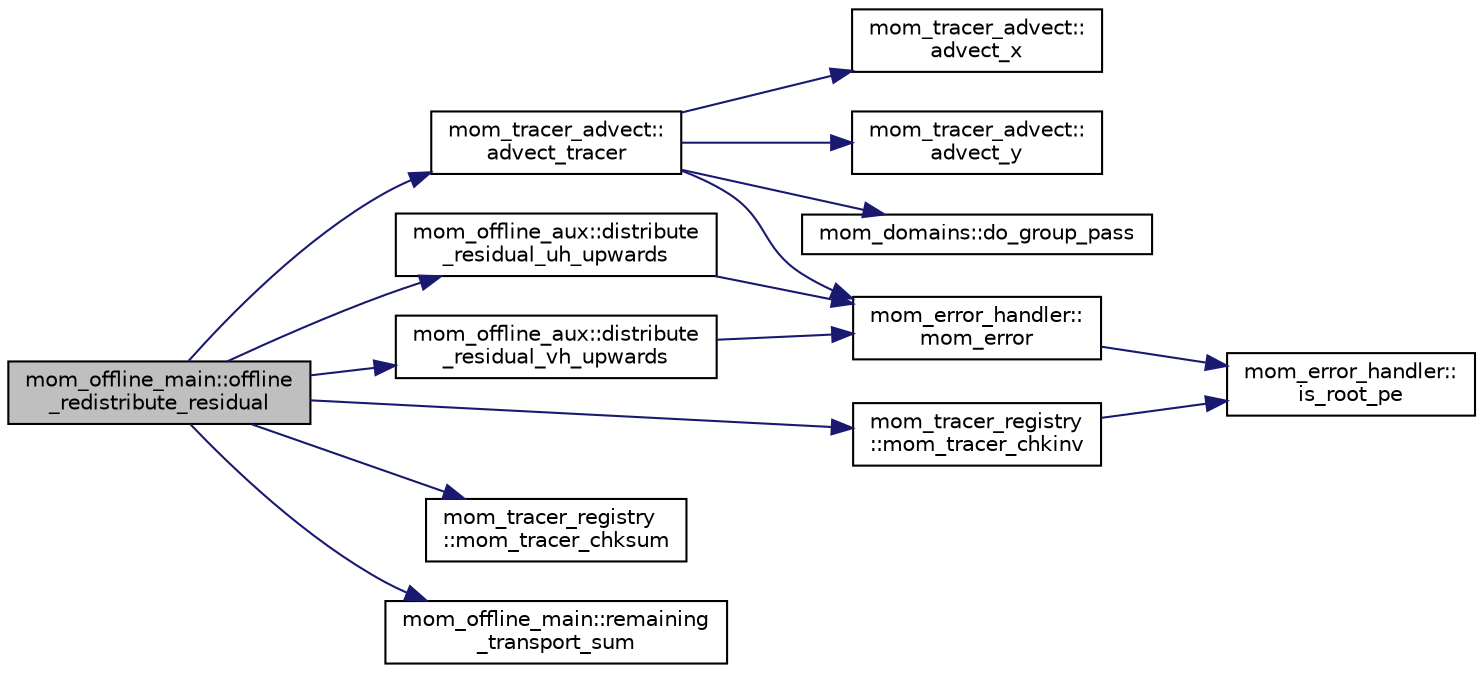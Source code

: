 digraph "mom_offline_main::offline_redistribute_residual"
{
 // INTERACTIVE_SVG=YES
 // LATEX_PDF_SIZE
  edge [fontname="Helvetica",fontsize="10",labelfontname="Helvetica",labelfontsize="10"];
  node [fontname="Helvetica",fontsize="10",shape=record];
  rankdir="LR";
  Node1 [label="mom_offline_main::offline\l_redistribute_residual",height=0.2,width=0.4,color="black", fillcolor="grey75", style="filled", fontcolor="black",tooltip="In the case where the main advection routine did not converge, something needs to be done with the re..."];
  Node1 -> Node2 [color="midnightblue",fontsize="10",style="solid",fontname="Helvetica"];
  Node2 [label="mom_tracer_advect::\ladvect_tracer",height=0.2,width=0.4,color="black", fillcolor="white", style="filled",URL="$namespacemom__tracer__advect.html#a4c97e84c1a3c433d0c2e84b57926bc08",tooltip="This routine time steps the tracer concentration using a monotonic, conservative, weakly diffusive sc..."];
  Node2 -> Node3 [color="midnightblue",fontsize="10",style="solid",fontname="Helvetica"];
  Node3 [label="mom_tracer_advect::\ladvect_x",height=0.2,width=0.4,color="black", fillcolor="white", style="filled",URL="$namespacemom__tracer__advect.html#a642efcd418e9c8abfeff1f3c9fb79122",tooltip="This subroutine does 1-d flux-form advection in the zonal direction using a monotonic piecewise linea..."];
  Node2 -> Node4 [color="midnightblue",fontsize="10",style="solid",fontname="Helvetica"];
  Node4 [label="mom_tracer_advect::\ladvect_y",height=0.2,width=0.4,color="black", fillcolor="white", style="filled",URL="$namespacemom__tracer__advect.html#a6ad4bd56b70992ba99f6dce298ff15fa",tooltip="This subroutine does 1-d flux-form advection using a monotonic piecewise linear scheme."];
  Node2 -> Node5 [color="midnightblue",fontsize="10",style="solid",fontname="Helvetica"];
  Node5 [label="mom_domains::do_group_pass",height=0.2,width=0.4,color="black", fillcolor="white", style="filled",URL="$namespacemom__domains.html#aac3bc012a8c214cbd73bb00668ff165e",tooltip="do_group_pass carries out a group halo update."];
  Node2 -> Node6 [color="midnightblue",fontsize="10",style="solid",fontname="Helvetica"];
  Node6 [label="mom_error_handler::\lmom_error",height=0.2,width=0.4,color="black", fillcolor="white", style="filled",URL="$namespacemom__error__handler.html#a460cfb79a06c29fc249952c2a3710d67",tooltip="This provides a convenient interface for writing an mpp_error message with run-time filter based on a..."];
  Node6 -> Node7 [color="midnightblue",fontsize="10",style="solid",fontname="Helvetica"];
  Node7 [label="mom_error_handler::\lis_root_pe",height=0.2,width=0.4,color="black", fillcolor="white", style="filled",URL="$namespacemom__error__handler.html#ad5f00a53059c72fe2332d1436c80ca71",tooltip="This returns .true. if the current PE is the root PE."];
  Node1 -> Node8 [color="midnightblue",fontsize="10",style="solid",fontname="Helvetica"];
  Node8 [label="mom_offline_aux::distribute\l_residual_uh_upwards",height=0.2,width=0.4,color="black", fillcolor="white", style="filled",URL="$namespacemom__offline__aux.html#a926820f5e1a788c56f1f5f485f667a1f",tooltip="In the case where offline advection has failed to converge, redistribute the u-flux into layers above..."];
  Node8 -> Node6 [color="midnightblue",fontsize="10",style="solid",fontname="Helvetica"];
  Node1 -> Node9 [color="midnightblue",fontsize="10",style="solid",fontname="Helvetica"];
  Node9 [label="mom_offline_aux::distribute\l_residual_vh_upwards",height=0.2,width=0.4,color="black", fillcolor="white", style="filled",URL="$namespacemom__offline__aux.html#ae89d0bdb8c648bc137a188c4f7fa956d",tooltip="In the case where offline advection has failed to converge, redistribute the u-flux into layers above..."];
  Node9 -> Node6 [color="midnightblue",fontsize="10",style="solid",fontname="Helvetica"];
  Node1 -> Node10 [color="midnightblue",fontsize="10",style="solid",fontname="Helvetica"];
  Node10 [label="mom_tracer_registry\l::mom_tracer_chkinv",height=0.2,width=0.4,color="black", fillcolor="white", style="filled",URL="$namespacemom__tracer__registry.html#a86cd924ede0ff77b15065f5b3bd2cb29",tooltip="Calculates and prints the global inventory of all tracers in the registry."];
  Node10 -> Node7 [color="midnightblue",fontsize="10",style="solid",fontname="Helvetica"];
  Node1 -> Node11 [color="midnightblue",fontsize="10",style="solid",fontname="Helvetica"];
  Node11 [label="mom_tracer_registry\l::mom_tracer_chksum",height=0.2,width=0.4,color="black", fillcolor="white", style="filled",URL="$namespacemom__tracer__registry.html#ad350bb834bb3dcfd6e603bb136bd8098",tooltip="This subroutine writes out chksums for tracers."];
  Node1 -> Node12 [color="midnightblue",fontsize="10",style="solid",fontname="Helvetica"];
  Node12 [label="mom_offline_main::remaining\l_transport_sum",height=0.2,width=0.4,color="black", fillcolor="white", style="filled",URL="$namespacemom__offline__main.html#a713ee3448313842b0f07a5a750a01c60",tooltip="Sums any non-negligible remaining transport to check for advection convergence."];
}
